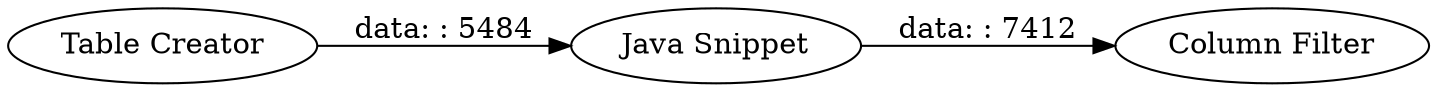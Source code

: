 digraph {
	"-4507301837849420705_3" [label="Column Filter"]
	"-4507301837849420705_1" [label="Table Creator"]
	"-4507301837849420705_2" [label="Java Snippet"]
	"-4507301837849420705_2" -> "-4507301837849420705_3" [label="data: : 7412"]
	"-4507301837849420705_1" -> "-4507301837849420705_2" [label="data: : 5484"]
	rankdir=LR
}
